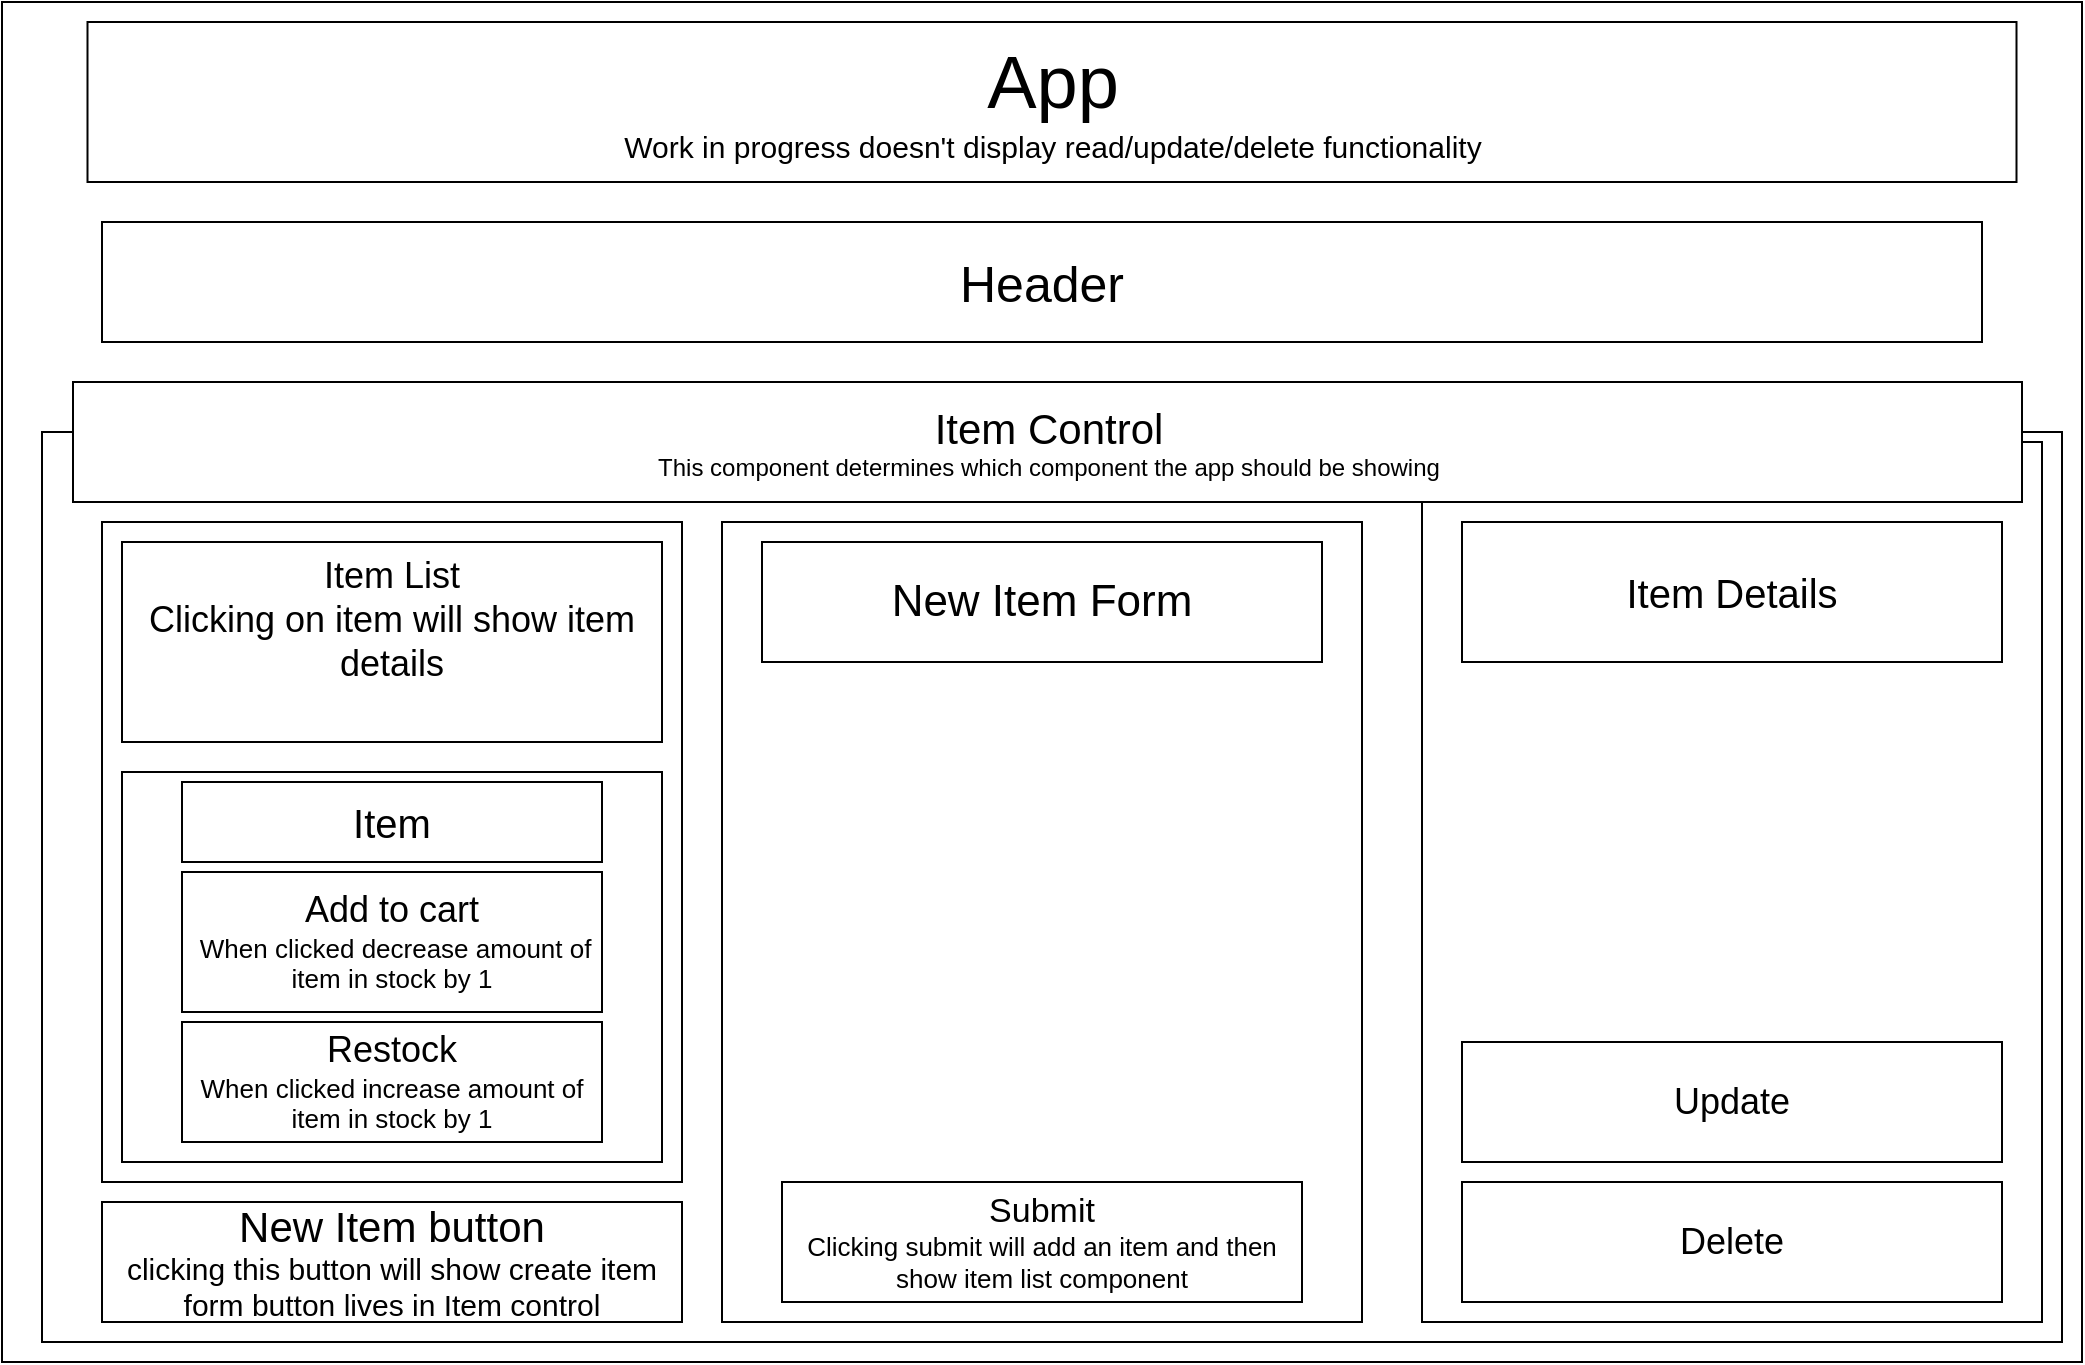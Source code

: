 <mxfile version="24.7.12">
  <diagram name="Page-1" id="WbkuUF23vgD1m7GXST_K">
    <mxGraphModel dx="1434" dy="746" grid="1" gridSize="10" guides="1" tooltips="1" connect="1" arrows="1" fold="1" page="1" pageScale="1" pageWidth="850" pageHeight="1100" math="0" shadow="0">
      <root>
        <mxCell id="0" />
        <mxCell id="1" parent="0" />
        <mxCell id="waKpGf9_PmsC3nDkpMex-8" value="" style="rounded=0;whiteSpace=wrap;html=1;" parent="1" vertex="1">
          <mxGeometry x="50" y="30" width="1040" height="680" as="geometry" />
        </mxCell>
        <mxCell id="waKpGf9_PmsC3nDkpMex-9" value="App&lt;div style=&quot;font-size: 15px;&quot;&gt;Work in progress doesn&#39;t display read/update/delete functionality&lt;/div&gt;" style="rounded=0;whiteSpace=wrap;html=1;fontSize=37;" parent="1" vertex="1">
          <mxGeometry x="92.75" y="40" width="964.5" height="80" as="geometry" />
        </mxCell>
        <mxCell id="waKpGf9_PmsC3nDkpMex-10" value="Header" style="rounded=0;whiteSpace=wrap;html=1;fontSize=25;" parent="1" vertex="1">
          <mxGeometry x="100" y="140" width="940" height="60" as="geometry" />
        </mxCell>
        <mxCell id="waKpGf9_PmsC3nDkpMex-11" value="" style="rounded=0;whiteSpace=wrap;html=1;" parent="1" vertex="1">
          <mxGeometry x="70" y="245" width="1010" height="455" as="geometry" />
        </mxCell>
        <mxCell id="waKpGf9_PmsC3nDkpMex-13" value="" style="rounded=0;whiteSpace=wrap;html=1;fontSize=18;" parent="1" vertex="1">
          <mxGeometry x="100" y="290" width="290" height="330" as="geometry" />
        </mxCell>
        <mxCell id="waKpGf9_PmsC3nDkpMex-14" value="" style="rounded=0;whiteSpace=wrap;html=1;" parent="1" vertex="1">
          <mxGeometry x="410" y="290" width="320" height="400" as="geometry" />
        </mxCell>
        <mxCell id="waKpGf9_PmsC3nDkpMex-15" value="Item List&lt;div&gt;Clicking on item will show item details&lt;br&gt;&lt;div&gt;&lt;br&gt;&lt;/div&gt;&lt;/div&gt;" style="rounded=0;whiteSpace=wrap;html=1;fontSize=18;" parent="1" vertex="1">
          <mxGeometry x="110" y="300" width="270" height="100" as="geometry" />
        </mxCell>
        <mxCell id="waKpGf9_PmsC3nDkpMex-17" value="" style="rounded=0;whiteSpace=wrap;html=1;fontSize=18;" parent="1" vertex="1">
          <mxGeometry x="110" y="415" width="270" height="195" as="geometry" />
        </mxCell>
        <mxCell id="waKpGf9_PmsC3nDkpMex-20" value="New Item button&lt;div style=&quot;font-size: 15px;&quot;&gt;clicking this button will show create item form button lives in Item control&lt;/div&gt;" style="rounded=0;whiteSpace=wrap;html=1;fontSize=21;" parent="1" vertex="1">
          <mxGeometry x="100" y="630" width="290" height="60" as="geometry" />
        </mxCell>
        <mxCell id="waKpGf9_PmsC3nDkpMex-21" value="New Item Form" style="rounded=0;whiteSpace=wrap;html=1;fontSize=22;" parent="1" vertex="1">
          <mxGeometry x="430" y="300" width="280" height="60" as="geometry" />
        </mxCell>
        <mxCell id="waKpGf9_PmsC3nDkpMex-22" value="Submit&lt;div style=&quot;font-size: 13px;&quot;&gt;Clicking submit will add an item and then show item list component&lt;/div&gt;" style="rounded=0;whiteSpace=wrap;html=1;fontSize=17;" parent="1" vertex="1">
          <mxGeometry x="440" y="620" width="260" height="60" as="geometry" />
        </mxCell>
        <mxCell id="waKpGf9_PmsC3nDkpMex-23" value="Item" style="rounded=0;whiteSpace=wrap;html=1;fontSize=20;" parent="1" vertex="1">
          <mxGeometry x="140" y="420" width="210" height="40" as="geometry" />
        </mxCell>
        <mxCell id="7_pHjfs9ozELZF1Nw65--2" value="" style="rounded=0;whiteSpace=wrap;html=1;" vertex="1" parent="1">
          <mxGeometry x="760" y="250" width="310" height="440" as="geometry" />
        </mxCell>
        <mxCell id="waKpGf9_PmsC3nDkpMex-24" value="&lt;font style=&quot;font-size: 18px;&quot;&gt;Add to cart&lt;/font&gt;&lt;div style=&quot;&quot;&gt;&lt;font style=&quot;font-size: 13px;&quot;&gt;&amp;nbsp;When clicked decrease amount of item in stock by 1&lt;/font&gt;&lt;/div&gt;" style="rounded=0;whiteSpace=wrap;html=1;fontSize=13;" parent="1" vertex="1">
          <mxGeometry x="140" y="465" width="210" height="70" as="geometry" />
        </mxCell>
        <mxCell id="waKpGf9_PmsC3nDkpMex-25" value="Restock&lt;div style=&quot;font-size: 13px;&quot;&gt;When clicked increase amount of item in stock by 1&lt;/div&gt;" style="rounded=0;whiteSpace=wrap;html=1;fontSize=18;" parent="1" vertex="1">
          <mxGeometry x="140" y="540" width="210" height="60" as="geometry" />
        </mxCell>
        <mxCell id="waKpGf9_PmsC3nDkpMex-12" value="Item Control&lt;div style=&quot;font-size: 12px;&quot;&gt;This component determines which component the app should be showing&lt;/div&gt;" style="rounded=0;whiteSpace=wrap;html=1;fontSize=21;" parent="1" vertex="1">
          <mxGeometry x="85.5" y="220" width="974.5" height="60" as="geometry" />
        </mxCell>
        <mxCell id="7_pHjfs9ozELZF1Nw65--3" value="Item Details" style="rounded=0;whiteSpace=wrap;html=1;fontSize=20;" vertex="1" parent="1">
          <mxGeometry x="780" y="290" width="270" height="70" as="geometry" />
        </mxCell>
        <mxCell id="7_pHjfs9ozELZF1Nw65--4" value="Update" style="rounded=0;whiteSpace=wrap;html=1;fontSize=18;" vertex="1" parent="1">
          <mxGeometry x="780" y="550" width="270" height="60" as="geometry" />
        </mxCell>
        <mxCell id="7_pHjfs9ozELZF1Nw65--5" value="Delete" style="rounded=0;whiteSpace=wrap;html=1;fontSize=18;" vertex="1" parent="1">
          <mxGeometry x="780" y="620" width="270" height="60" as="geometry" />
        </mxCell>
      </root>
    </mxGraphModel>
  </diagram>
</mxfile>
